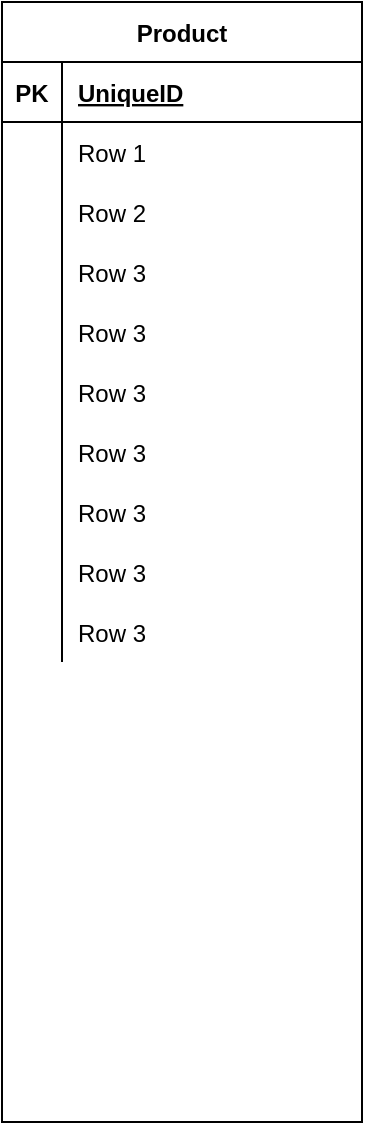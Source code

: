 <mxfile version="13.11.0" type="github">
  <diagram id="1Tpu2oxvemTthpUWuYd5" name="Page-1">
    <mxGraphModel dx="1186" dy="651" grid="1" gridSize="10" guides="1" tooltips="1" connect="1" arrows="1" fold="1" page="1" pageScale="1" pageWidth="827" pageHeight="1169" math="0" shadow="0">
      <root>
        <mxCell id="0" />
        <mxCell id="1" parent="0" />
        <mxCell id="zcKzfeUPmAMBA1N0ssA8-3" value="Product" style="shape=table;startSize=30;container=1;collapsible=1;childLayout=tableLayout;fixedRows=1;rowLines=0;fontStyle=1;align=center;resizeLast=1;" vertex="1" parent="1">
          <mxGeometry x="320" y="250" width="180" height="560" as="geometry" />
        </mxCell>
        <mxCell id="zcKzfeUPmAMBA1N0ssA8-4" value="" style="shape=partialRectangle;collapsible=0;dropTarget=0;pointerEvents=0;fillColor=none;top=0;left=0;bottom=1;right=0;points=[[0,0.5],[1,0.5]];portConstraint=eastwest;" vertex="1" parent="zcKzfeUPmAMBA1N0ssA8-3">
          <mxGeometry y="30" width="180" height="30" as="geometry" />
        </mxCell>
        <mxCell id="zcKzfeUPmAMBA1N0ssA8-5" value="PK" style="shape=partialRectangle;connectable=0;fillColor=none;top=0;left=0;bottom=0;right=0;fontStyle=1;overflow=hidden;" vertex="1" parent="zcKzfeUPmAMBA1N0ssA8-4">
          <mxGeometry width="30" height="30" as="geometry" />
        </mxCell>
        <mxCell id="zcKzfeUPmAMBA1N0ssA8-6" value="UniqueID" style="shape=partialRectangle;connectable=0;fillColor=none;top=0;left=0;bottom=0;right=0;align=left;spacingLeft=6;fontStyle=5;overflow=hidden;" vertex="1" parent="zcKzfeUPmAMBA1N0ssA8-4">
          <mxGeometry x="30" width="150" height="30" as="geometry" />
        </mxCell>
        <mxCell id="zcKzfeUPmAMBA1N0ssA8-7" value="" style="shape=partialRectangle;collapsible=0;dropTarget=0;pointerEvents=0;fillColor=none;top=0;left=0;bottom=0;right=0;points=[[0,0.5],[1,0.5]];portConstraint=eastwest;" vertex="1" parent="zcKzfeUPmAMBA1N0ssA8-3">
          <mxGeometry y="60" width="180" height="30" as="geometry" />
        </mxCell>
        <mxCell id="zcKzfeUPmAMBA1N0ssA8-8" value="" style="shape=partialRectangle;connectable=0;fillColor=none;top=0;left=0;bottom=0;right=0;editable=1;overflow=hidden;" vertex="1" parent="zcKzfeUPmAMBA1N0ssA8-7">
          <mxGeometry width="30" height="30" as="geometry" />
        </mxCell>
        <mxCell id="zcKzfeUPmAMBA1N0ssA8-9" value="Row 1" style="shape=partialRectangle;connectable=0;fillColor=none;top=0;left=0;bottom=0;right=0;align=left;spacingLeft=6;overflow=hidden;" vertex="1" parent="zcKzfeUPmAMBA1N0ssA8-7">
          <mxGeometry x="30" width="150" height="30" as="geometry" />
        </mxCell>
        <mxCell id="zcKzfeUPmAMBA1N0ssA8-10" value="" style="shape=partialRectangle;collapsible=0;dropTarget=0;pointerEvents=0;fillColor=none;top=0;left=0;bottom=0;right=0;points=[[0,0.5],[1,0.5]];portConstraint=eastwest;" vertex="1" parent="zcKzfeUPmAMBA1N0ssA8-3">
          <mxGeometry y="90" width="180" height="30" as="geometry" />
        </mxCell>
        <mxCell id="zcKzfeUPmAMBA1N0ssA8-11" value="" style="shape=partialRectangle;connectable=0;fillColor=none;top=0;left=0;bottom=0;right=0;editable=1;overflow=hidden;" vertex="1" parent="zcKzfeUPmAMBA1N0ssA8-10">
          <mxGeometry width="30" height="30" as="geometry" />
        </mxCell>
        <mxCell id="zcKzfeUPmAMBA1N0ssA8-12" value="Row 2" style="shape=partialRectangle;connectable=0;fillColor=none;top=0;left=0;bottom=0;right=0;align=left;spacingLeft=6;overflow=hidden;" vertex="1" parent="zcKzfeUPmAMBA1N0ssA8-10">
          <mxGeometry x="30" width="150" height="30" as="geometry" />
        </mxCell>
        <mxCell id="zcKzfeUPmAMBA1N0ssA8-13" value="" style="shape=partialRectangle;collapsible=0;dropTarget=0;pointerEvents=0;fillColor=none;top=0;left=0;bottom=0;right=0;points=[[0,0.5],[1,0.5]];portConstraint=eastwest;" vertex="1" parent="zcKzfeUPmAMBA1N0ssA8-3">
          <mxGeometry y="120" width="180" height="30" as="geometry" />
        </mxCell>
        <mxCell id="zcKzfeUPmAMBA1N0ssA8-14" value="" style="shape=partialRectangle;connectable=0;fillColor=none;top=0;left=0;bottom=0;right=0;editable=1;overflow=hidden;" vertex="1" parent="zcKzfeUPmAMBA1N0ssA8-13">
          <mxGeometry width="30" height="30" as="geometry" />
        </mxCell>
        <mxCell id="zcKzfeUPmAMBA1N0ssA8-15" value="Row 3" style="shape=partialRectangle;connectable=0;fillColor=none;top=0;left=0;bottom=0;right=0;align=left;spacingLeft=6;overflow=hidden;" vertex="1" parent="zcKzfeUPmAMBA1N0ssA8-13">
          <mxGeometry x="30" width="150" height="30" as="geometry" />
        </mxCell>
        <mxCell id="zcKzfeUPmAMBA1N0ssA8-16" value="" style="shape=partialRectangle;collapsible=0;dropTarget=0;pointerEvents=0;fillColor=none;top=0;left=0;bottom=0;right=0;points=[[0,0.5],[1,0.5]];portConstraint=eastwest;" vertex="1" parent="zcKzfeUPmAMBA1N0ssA8-3">
          <mxGeometry y="150" width="180" height="30" as="geometry" />
        </mxCell>
        <mxCell id="zcKzfeUPmAMBA1N0ssA8-17" value="" style="shape=partialRectangle;connectable=0;fillColor=none;top=0;left=0;bottom=0;right=0;editable=1;overflow=hidden;" vertex="1" parent="zcKzfeUPmAMBA1N0ssA8-16">
          <mxGeometry width="30" height="30" as="geometry" />
        </mxCell>
        <mxCell id="zcKzfeUPmAMBA1N0ssA8-18" value="Row 3" style="shape=partialRectangle;connectable=0;fillColor=none;top=0;left=0;bottom=0;right=0;align=left;spacingLeft=6;overflow=hidden;" vertex="1" parent="zcKzfeUPmAMBA1N0ssA8-16">
          <mxGeometry x="30" width="150" height="30" as="geometry" />
        </mxCell>
        <mxCell id="zcKzfeUPmAMBA1N0ssA8-19" value="" style="shape=partialRectangle;collapsible=0;dropTarget=0;pointerEvents=0;fillColor=none;top=0;left=0;bottom=0;right=0;points=[[0,0.5],[1,0.5]];portConstraint=eastwest;" vertex="1" parent="zcKzfeUPmAMBA1N0ssA8-3">
          <mxGeometry y="180" width="180" height="30" as="geometry" />
        </mxCell>
        <mxCell id="zcKzfeUPmAMBA1N0ssA8-20" value="" style="shape=partialRectangle;connectable=0;fillColor=none;top=0;left=0;bottom=0;right=0;editable=1;overflow=hidden;" vertex="1" parent="zcKzfeUPmAMBA1N0ssA8-19">
          <mxGeometry width="30" height="30" as="geometry" />
        </mxCell>
        <mxCell id="zcKzfeUPmAMBA1N0ssA8-21" value="Row 3" style="shape=partialRectangle;connectable=0;fillColor=none;top=0;left=0;bottom=0;right=0;align=left;spacingLeft=6;overflow=hidden;" vertex="1" parent="zcKzfeUPmAMBA1N0ssA8-19">
          <mxGeometry x="30" width="150" height="30" as="geometry" />
        </mxCell>
        <mxCell id="zcKzfeUPmAMBA1N0ssA8-22" value="" style="shape=partialRectangle;collapsible=0;dropTarget=0;pointerEvents=0;fillColor=none;top=0;left=0;bottom=0;right=0;points=[[0,0.5],[1,0.5]];portConstraint=eastwest;" vertex="1" parent="zcKzfeUPmAMBA1N0ssA8-3">
          <mxGeometry y="210" width="180" height="30" as="geometry" />
        </mxCell>
        <mxCell id="zcKzfeUPmAMBA1N0ssA8-23" value="" style="shape=partialRectangle;connectable=0;fillColor=none;top=0;left=0;bottom=0;right=0;editable=1;overflow=hidden;" vertex="1" parent="zcKzfeUPmAMBA1N0ssA8-22">
          <mxGeometry width="30" height="30" as="geometry" />
        </mxCell>
        <mxCell id="zcKzfeUPmAMBA1N0ssA8-24" value="Row 3" style="shape=partialRectangle;connectable=0;fillColor=none;top=0;left=0;bottom=0;right=0;align=left;spacingLeft=6;overflow=hidden;" vertex="1" parent="zcKzfeUPmAMBA1N0ssA8-22">
          <mxGeometry x="30" width="150" height="30" as="geometry" />
        </mxCell>
        <mxCell id="zcKzfeUPmAMBA1N0ssA8-25" value="" style="shape=partialRectangle;collapsible=0;dropTarget=0;pointerEvents=0;fillColor=none;top=0;left=0;bottom=0;right=0;points=[[0,0.5],[1,0.5]];portConstraint=eastwest;" vertex="1" parent="zcKzfeUPmAMBA1N0ssA8-3">
          <mxGeometry y="240" width="180" height="30" as="geometry" />
        </mxCell>
        <mxCell id="zcKzfeUPmAMBA1N0ssA8-26" value="" style="shape=partialRectangle;connectable=0;fillColor=none;top=0;left=0;bottom=0;right=0;editable=1;overflow=hidden;" vertex="1" parent="zcKzfeUPmAMBA1N0ssA8-25">
          <mxGeometry width="30" height="30" as="geometry" />
        </mxCell>
        <mxCell id="zcKzfeUPmAMBA1N0ssA8-27" value="Row 3" style="shape=partialRectangle;connectable=0;fillColor=none;top=0;left=0;bottom=0;right=0;align=left;spacingLeft=6;overflow=hidden;" vertex="1" parent="zcKzfeUPmAMBA1N0ssA8-25">
          <mxGeometry x="30" width="150" height="30" as="geometry" />
        </mxCell>
        <mxCell id="zcKzfeUPmAMBA1N0ssA8-28" value="" style="shape=partialRectangle;collapsible=0;dropTarget=0;pointerEvents=0;fillColor=none;top=0;left=0;bottom=0;right=0;points=[[0,0.5],[1,0.5]];portConstraint=eastwest;" vertex="1" parent="zcKzfeUPmAMBA1N0ssA8-3">
          <mxGeometry y="270" width="180" height="30" as="geometry" />
        </mxCell>
        <mxCell id="zcKzfeUPmAMBA1N0ssA8-29" value="" style="shape=partialRectangle;connectable=0;fillColor=none;top=0;left=0;bottom=0;right=0;editable=1;overflow=hidden;" vertex="1" parent="zcKzfeUPmAMBA1N0ssA8-28">
          <mxGeometry width="30" height="30" as="geometry" />
        </mxCell>
        <mxCell id="zcKzfeUPmAMBA1N0ssA8-30" value="Row 3" style="shape=partialRectangle;connectable=0;fillColor=none;top=0;left=0;bottom=0;right=0;align=left;spacingLeft=6;overflow=hidden;" vertex="1" parent="zcKzfeUPmAMBA1N0ssA8-28">
          <mxGeometry x="30" width="150" height="30" as="geometry" />
        </mxCell>
        <mxCell id="zcKzfeUPmAMBA1N0ssA8-31" value="" style="shape=partialRectangle;collapsible=0;dropTarget=0;pointerEvents=0;fillColor=none;top=0;left=0;bottom=0;right=0;points=[[0,0.5],[1,0.5]];portConstraint=eastwest;" vertex="1" parent="zcKzfeUPmAMBA1N0ssA8-3">
          <mxGeometry y="300" width="180" height="30" as="geometry" />
        </mxCell>
        <mxCell id="zcKzfeUPmAMBA1N0ssA8-32" value="" style="shape=partialRectangle;connectable=0;fillColor=none;top=0;left=0;bottom=0;right=0;editable=1;overflow=hidden;" vertex="1" parent="zcKzfeUPmAMBA1N0ssA8-31">
          <mxGeometry width="30" height="30" as="geometry" />
        </mxCell>
        <mxCell id="zcKzfeUPmAMBA1N0ssA8-33" value="Row 3" style="shape=partialRectangle;connectable=0;fillColor=none;top=0;left=0;bottom=0;right=0;align=left;spacingLeft=6;overflow=hidden;" vertex="1" parent="zcKzfeUPmAMBA1N0ssA8-31">
          <mxGeometry x="30" width="150" height="30" as="geometry" />
        </mxCell>
      </root>
    </mxGraphModel>
  </diagram>
</mxfile>
